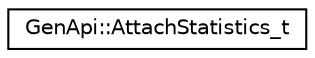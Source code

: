 digraph "Graphical Class Hierarchy"
{
  edge [fontname="Helvetica",fontsize="10",labelfontname="Helvetica",labelfontsize="10"];
  node [fontname="Helvetica",fontsize="10",shape=record];
  rankdir="LR";
  Node1 [label="GenApi::AttachStatistics_t",height=0.2,width=0.4,color="black", fillcolor="white", style="filled",URL="$struct_gen_api_1_1_attach_statistics__t.html"];
}
